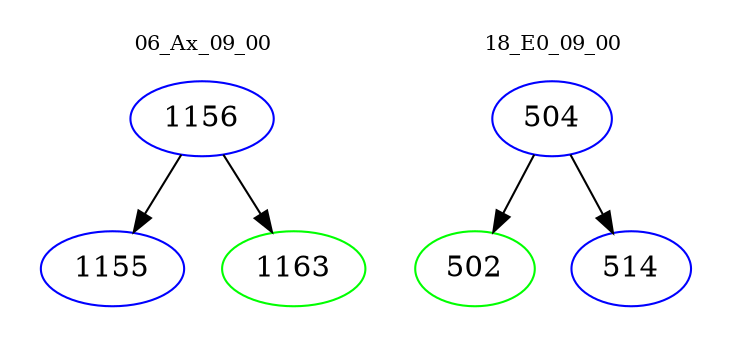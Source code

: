 digraph{
subgraph cluster_0 {
color = white
label = "06_Ax_09_00";
fontsize=10;
T0_1156 [label="1156", color="blue"]
T0_1156 -> T0_1155 [color="black"]
T0_1155 [label="1155", color="blue"]
T0_1156 -> T0_1163 [color="black"]
T0_1163 [label="1163", color="green"]
}
subgraph cluster_1 {
color = white
label = "18_E0_09_00";
fontsize=10;
T1_504 [label="504", color="blue"]
T1_504 -> T1_502 [color="black"]
T1_502 [label="502", color="green"]
T1_504 -> T1_514 [color="black"]
T1_514 [label="514", color="blue"]
}
}
